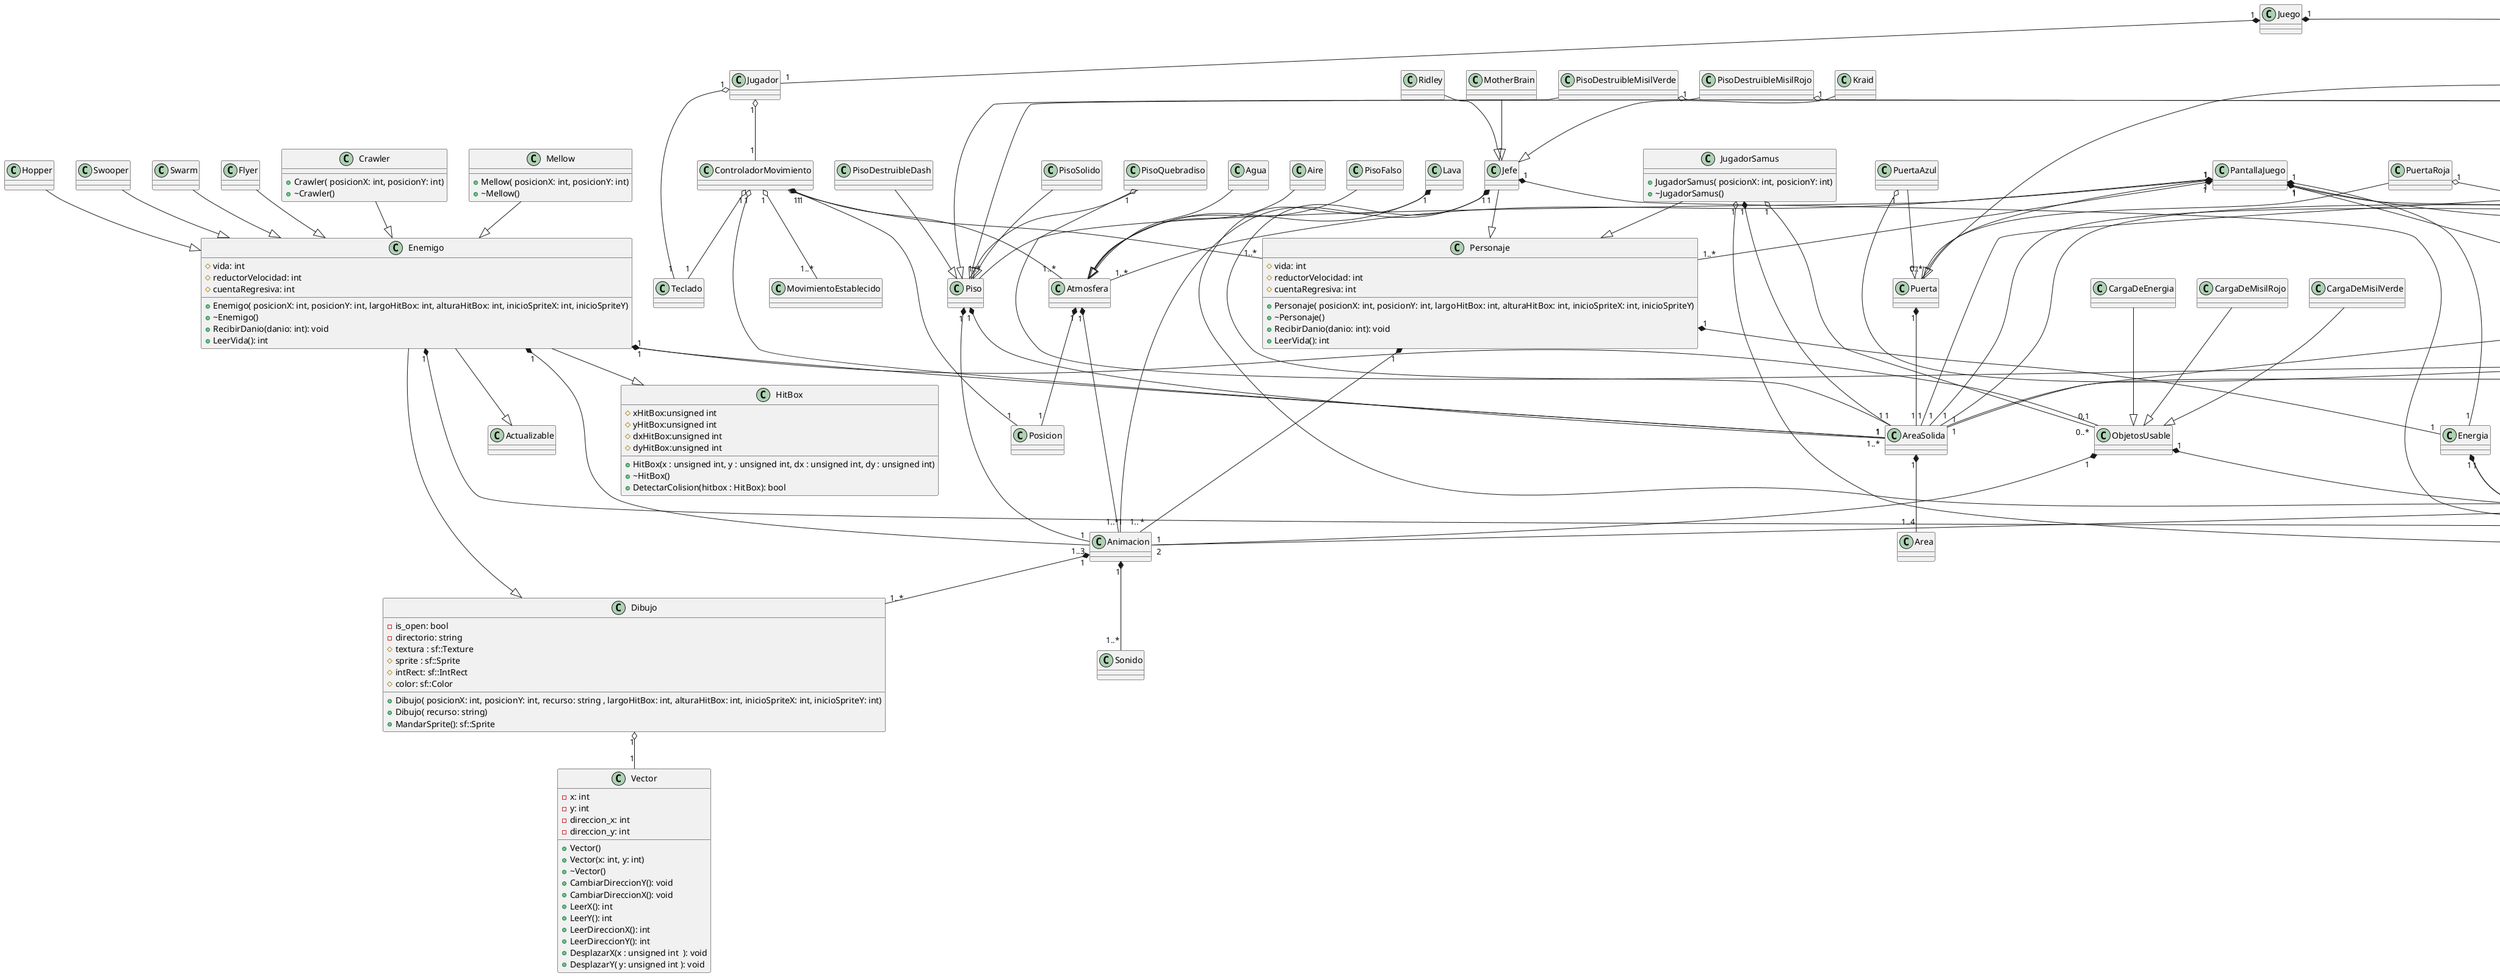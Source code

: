 @startuml Metroid

class Juego 
class Jugador

class GestorVentana
class Pantalla
class PantallaPause
class PantallaJuego
class PantallaInicio
class Menu
class OpcionMenu
class OpcIniciar
class OpcGuardar
class OpcContinuarGuardado
class OpcSalirPausa

class Piso
class PisoSolido
class PisoQuebradiso
class PisoDestruibleMisilRojo
class PisoDestruibleMisilVerde
class PisoDestruibleDash

package PowerUps{
class PowerUp
class TanqueEnergia
class MaruBall
Class VariaSuit
class HighJump
class ScrewAttack

package Proyectiles{
class Proyectil
class Damage
class Beam
class LongBeam
class IceBeam
class WaveBeam
class ShortBeam
class Bombs
class Misil
class MisilRojo
class MisilVerde
}
}

Class Puerta
class PuertaAzul
class PuertaRoja
class PuertaVerde

class Contador
class ControladorMovimiento
class Posicion
class AreaSolida
class Area
class MovimientoEstablecido
class Teclado

class Personaje{
    #vida: int
    #reductorVelocidad: int
    #cuentaRegresiva: int
    +Personaje( posicionX: int, posicionY: int, largoHitBox: int, alturaHitBox: int, inicioSpriteX: int, inicioSpriteY)
    +~Personaje()
    +RecibirDanio(danio: int): void
    +LeerVida(): int
}
class Enemigo{
    #vida: int
    #reductorVelocidad: int
    #cuentaRegresiva: int
    +Enemigo( posicionX: int, posicionY: int, largoHitBox: int, alturaHitBox: int, inicioSpriteX: int, inicioSpriteY)
    +~Enemigo()
    +RecibirDanio(danio: int): void
    +LeerVida(): int
}
class Mellow{
    +Mellow( posicionX: int, posicionY: int)
    +~Mellow()
}
class Hopper
class Swooper
class Swarm
class Flyer
class Crawler{
    +Crawler( posicionX: int, posicionY: int)
    +~Crawler()
}
class Jefe
class Ridley
class MotherBrain
class Kraid
class JugadorSamus{
    +JugadorSamus( posicionX: int, posicionY: int)
    +~JugadorSamus()
} 
class Energia


class ObjetosUsable
class CargaDeEnergia
class CargaDeMisilRojo
class CargaDeMisilVerde

class Atmosfera
class Agua
class Lava 
class Aire
class PisoFalso

class Animacion
class Dibujo{
    - is_open: bool
    - directorio: string
    # textura : sf::Texture
    # sprite : sf::Sprite
    # intRect: sf::IntRect
    # color: sf::Color
    + Dibujo( posicionX: int, posicionY: int, recurso: string , largoHitBox: int, alturaHitBox: int, inicioSpriteX: int, inicioSpriteY: int)
    + Dibujo( recurso: string)
    + MandarSprite(): sf::Sprite
}
class Sonido

class Vector{
    - x: int
    - y: int
    -direccion_x: int
    -direccion_y: int
    +Vector()
    +Vector(x: int, y: int)
    +~Vector()
    +CambiarDireccionY(): void
    +CambiarDireccionX(): void
    +LeerX(): int
    +LeerY(): int
    +LeerDireccionX(): int
    +LeerDireccionY(): int
    +DesplazarX(x : unsigned int  ): void
    +DesplazarY( y: unsigned int ): void
}
class HitBox {
    # xHitBox:unsigned int 
    # yHitBox:unsigned int
    # dxHitBox:unsigned int
    # dyHitBox:unsigned int
    +HitBox(x : unsigned int, y : unsigned int, dx : unsigned int, dy : unsigned int)
    +~HitBox()
    +DetectarColision(hitbox : HitBox): bool
}

Juego "1" *-- "1" Jugador
Juego "1" *-- " 3" Pantalla
Jugador "1" o-- "1" Teclado
Jugador "1" o-- "1" ControladorMovimiento

Dibujo "1" o-- "1" Vector

GestorVentana "1" *-- "1..*"Pantalla
PantallaJuego --|> Pantalla
PantallaPause --|> Pantalla
PantallaJuego "1" *-- "1..*" Atmosfera
PantallaJuego  "1" *-- "1..*" Personaje
PantallaJuego "1" *-- "1..*" Piso
PantallaJuego "1" *-- "0..*" Puerta
PantallaJuego "1" *-- "0..3" Proyectil
PantallaJuego "1" *-- "1" Energia
PantallaJuego "1" *-- "0..2" Misil
PantallaPause "1" *-- "1" Menu

Menu "1"*-- "1..3" OpcionMenu
OpcIniciar --|> OpcionMenu
OpcGuardar --|> OpcionMenu
OpcContinuarGuardado --|> OpcionMenu
OpcSalirPausa --|> OpcionMenu
PantallaInicio "1" *-- "1" Menu
PantallaInicio --|> Pantalla
OpcIniciar --|> OpcionMenu
OpcGuardar --|> OpcionMenu
OpcContinuarGuardado --|> OpcionMenu
OpcSalirPausa --|> OpcionMenu


Piso "1" *-- "1" Animacion
Piso "1" *-- "1" AreaSolida
PisoSolido --|> Piso
PisoDestruibleMisilRojo --|> Piso
PisoDestruibleMisilVerde --|> Piso
PisoDestruibleDash --|> Piso
PisoQuebradiso --|> Piso

PisoDestruibleMisilRojo "1" o-- "1" MisilRojo
PisoDestruibleMisilVerde "1" o-- "1" MisilVerde
PisoQuebradiso "1" o-- "1" Proyectil

JugadorSamus "1" o-- "1..*" PowerUp
TanqueEnergia --|> PowerUp
MaruBall --|> PowerUp
VariaSuit --|> PowerUp
HighJump --|> PowerUp
ScrewAttack --|> PowerUp

Proyectil "1" *-- "1..*" Damage 
Proyectil "1" *-- "2" Animacion
Proyectil --|> PowerUp
Beam --|> Proyectil
Misil --|> Proyectil
Misil "1" *-- "1" Contador
Bombs "1" *-- "1" Contador
MisilRojo --|> Misil
MisilVerde --|> Misil
Bombs --|> Proyectil
ShortBeam --|> Beam
IceBeam --|> Beam
LongBeam --|> Beam
WaveBeam --|> Beam
Misil "1" *-- "1" AreaSolida
Bombs "1" *-- "1" AreaSolida
IceBeam  "1" *-- "1" AreaSolida
ShortBeam "1" *-- "1" AreaSolida
LongBeam "1" *-- "1" AreaSolida
AreaSolida "1" *-- "1..4" Area



ObjetosUsable "1" *-- "1" Animacion
ObjetosUsable "1" *-- "1" Contador
CargaDeEnergia --|> ObjetosUsable
CargaDeMisilRojo --|> ObjetosUsable
CargaDeMisilVerde --|> ObjetosUsable

Atmosfera "1" *-- "1" Animacion 
Atmosfera "1" *-- "1" Posicion
Agua --|> Atmosfera
Lava --|> Atmosfera
Aire --|>Atmosfera
Lava "1" *-- "1" Damage 
PisoFalso --|> Atmosfera

Enemigo --|> Dibujo
Enemigo --|> HitBox
Enemigo --|> Actualizable
Jefe --|> Personaje
JugadorSamus --|> Personaje
ControladorMovimiento "1" o-- "1..*" Personaje
Enemigo  "1" *-- "0,1" ObjetosUsable
JugadorSamus "1" o-- "0..*" ObjetosUsable
Personaje "1" *-- "1" Energia
Energia "1" o-- "0..*" Damage 
Energia "1" *-- "1" Contador
JugadorSamus "1" *-- "1" AreaSolida
Personaje "1" *-- "1.. *" Animacion

Mellow --|> Enemigo
Hopper --|> Enemigo
Swooper --|> Enemigo
Swarm --|> Enemigo
Flyer --|> Enemigo
Crawler --|> Enemigo
MotherBrain --|> Jefe
Ridley --|> Jefe
Kraid --|> Jefe
Enemigo "1" *-- "1" Damage 
Enemigo "1" *-- "1" AreaSolida
Enemigo "1" *-- "1..3" Animacion
Jefe "1" *-- "1" Damage 
Jefe "1" *-- "1" AreaSolida
Jefe "1" *-- "1..*" Animacion 

ControladorMovimiento "1" *-- "1" Posicion
ControladorMovimiento "1" o-- "1..*" AreaSolida
ControladorMovimiento "1" o-- "1..*" MovimientoEstablecido
ControladorMovimiento "1" o-- "1" Teclado
ControladorMovimiento "1" o-- "1..*" Atmosfera

PuertaAzul --|> Puerta
PuertaVerde--|> Puerta
PuertaRoja --|> Puerta

Puerta "1" *-- "1" AreaSolida
PuertaAzul "1" o-- "1" Proyectil
PuertaRoja "1" o-- "1" Misil
PuertaVerde "1" o-- "1" MisilVerde


Animacion "1" *-- "1..*" Dibujo 
Animacion "1" *-- "1..*" Sonido


